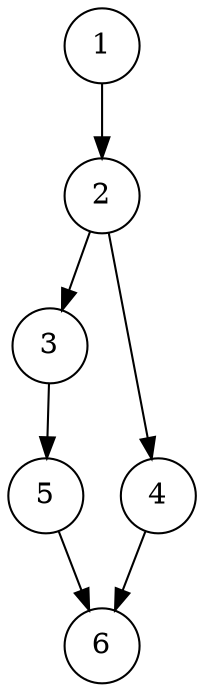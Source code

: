 digraph Arithmetic {
  node [shape=circle, style=filled, fillcolor=white];
  1 -> 2;
  2 -> 3;
  2 -> 4;
  3 -> 5;
  4 -> 6;
  5 -> 6;
}